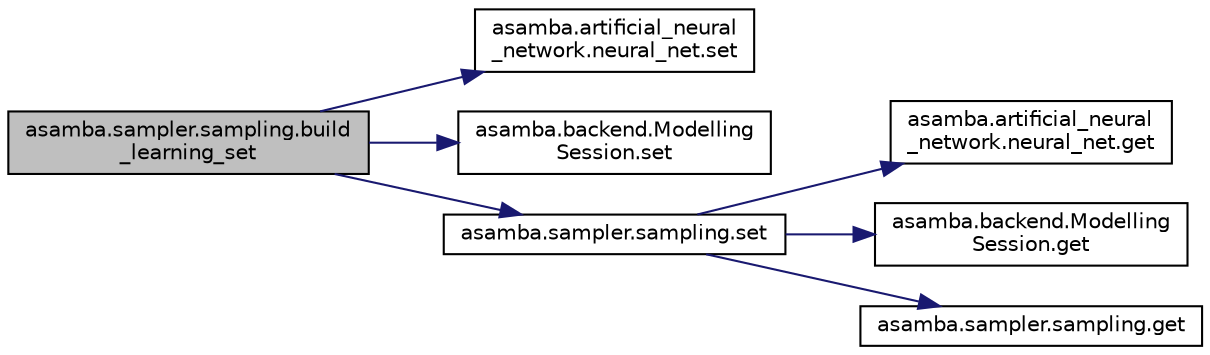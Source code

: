 digraph "asamba.sampler.sampling.build_learning_set"
{
  edge [fontname="Helvetica",fontsize="10",labelfontname="Helvetica",labelfontsize="10"];
  node [fontname="Helvetica",fontsize="10",shape=record];
  rankdir="LR";
  Node0 [label="asamba.sampler.sampling.build\l_learning_set",height=0.2,width=0.4,color="black", fillcolor="grey75", style="filled", fontcolor="black"];
  Node0 -> Node1 [color="midnightblue",fontsize="10",style="solid",fontname="Helvetica"];
  Node1 [label="asamba.artificial_neural\l_network.neural_net.set",height=0.2,width=0.4,color="black", fillcolor="white", style="filled",URL="$classasamba_1_1artificial__neural__network_1_1neural__net.html#afb2a64a48856eb07e4f48a3645d30843",tooltip="Setter. "];
  Node0 -> Node2 [color="midnightblue",fontsize="10",style="solid",fontname="Helvetica"];
  Node2 [label="asamba.backend.Modelling\lSession.set",height=0.2,width=0.4,color="black", fillcolor="white", style="filled",URL="$classasamba_1_1backend_1_1_modelling_session.html#a83549fd610225e6edea77914b0f65f30"];
  Node0 -> Node3 [color="midnightblue",fontsize="10",style="solid",fontname="Helvetica"];
  Node3 [label="asamba.sampler.sampling.set",height=0.2,width=0.4,color="black", fillcolor="white", style="filled",URL="$classasamba_1_1sampler_1_1sampling.html#a682af8a360751e2fb6dd215fe571ea43",tooltip="Setter. "];
  Node3 -> Node4 [color="midnightblue",fontsize="10",style="solid",fontname="Helvetica"];
  Node4 [label="asamba.artificial_neural\l_network.neural_net.get",height=0.2,width=0.4,color="black", fillcolor="white", style="filled",URL="$classasamba_1_1artificial__neural__network_1_1neural__net.html#ad916fe73e8028f451fadbdb0436da70e",tooltip="Getter. "];
  Node3 -> Node5 [color="midnightblue",fontsize="10",style="solid",fontname="Helvetica"];
  Node5 [label="asamba.backend.Modelling\lSession.get",height=0.2,width=0.4,color="black", fillcolor="white", style="filled",URL="$classasamba_1_1backend_1_1_modelling_session.html#a32588cc6e0b3869d3d5ef688953599d2"];
  Node3 -> Node6 [color="midnightblue",fontsize="10",style="solid",fontname="Helvetica"];
  Node6 [label="asamba.sampler.sampling.get",height=0.2,width=0.4,color="black", fillcolor="white", style="filled",URL="$classasamba_1_1sampler_1_1sampling.html#a9e11f6bf4371b3dbe372dcc75c47ad3a",tooltip="Getter. "];
}

